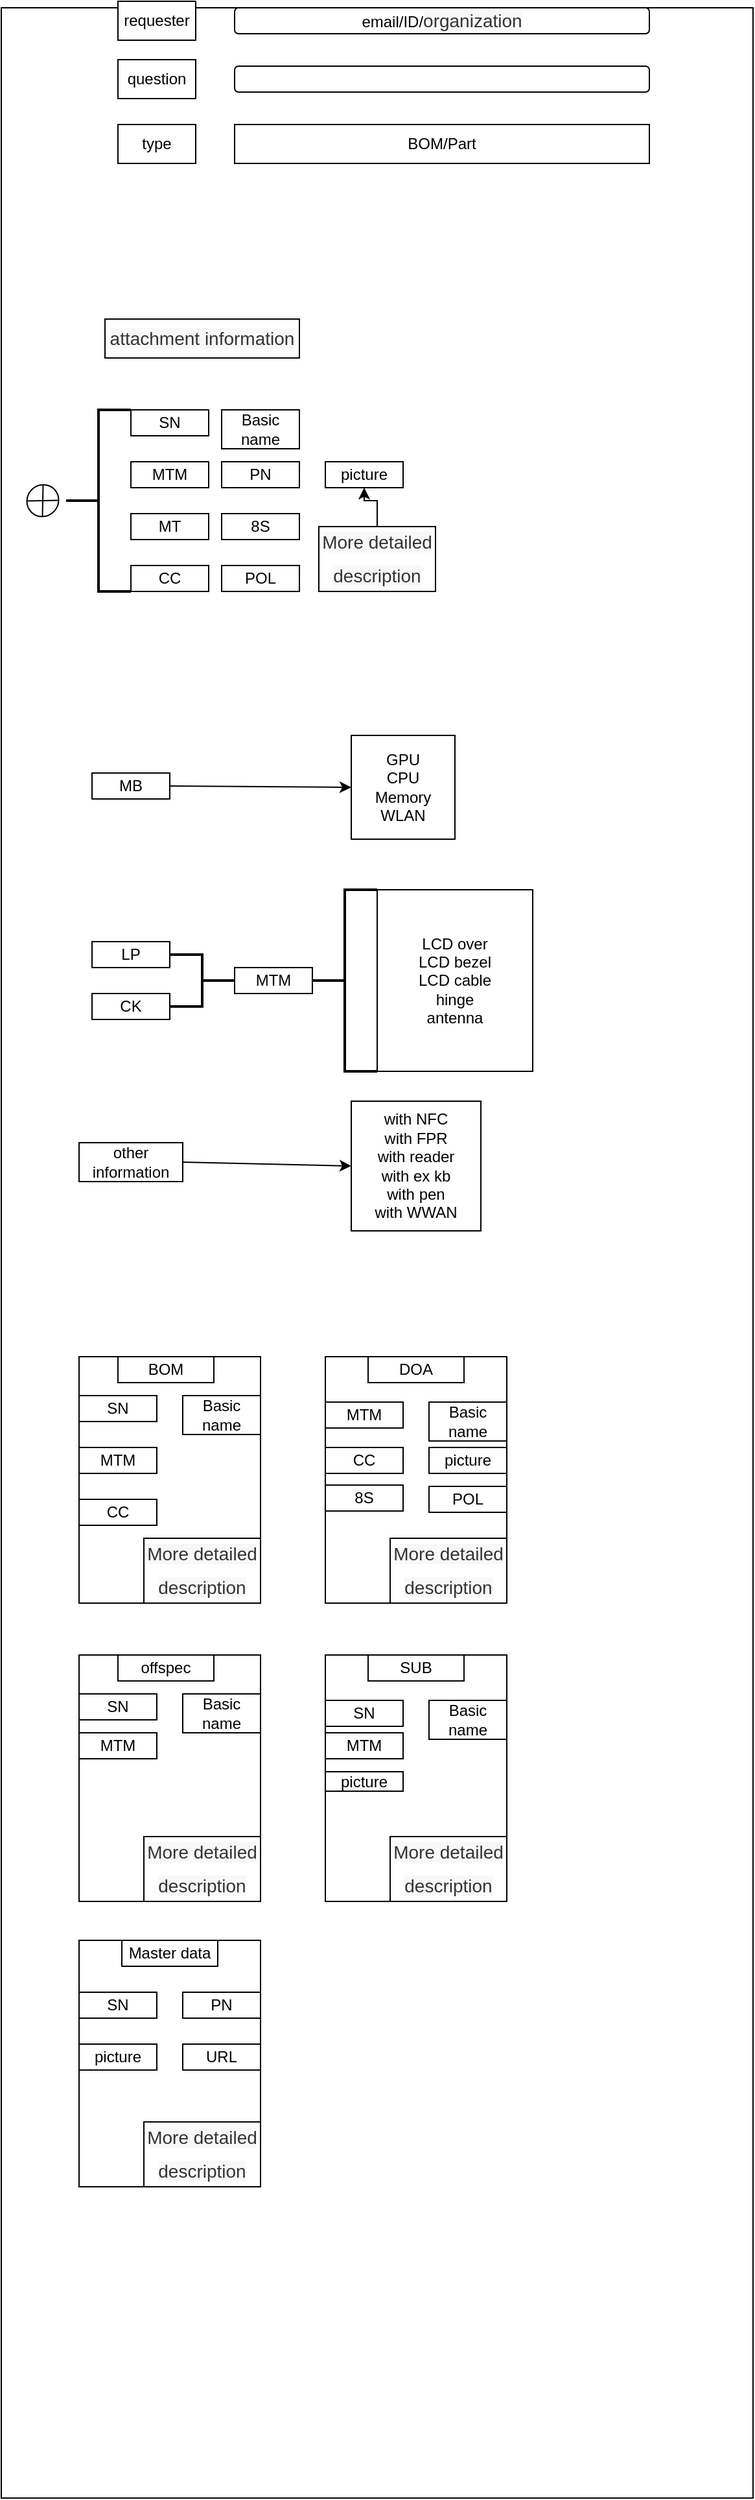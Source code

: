 <mxfile version="17.4.5" type="github">
  <diagram id="2mjPUPT9OZtOktFbePXb" name="Page-1">
    <mxGraphModel dx="782" dy="436" grid="1" gridSize="10" guides="1" tooltips="1" connect="1" arrows="1" fold="1" page="1" pageScale="1" pageWidth="827" pageHeight="1169" math="0" shadow="0">
      <root>
        <mxCell id="0" />
        <mxCell id="1" parent="0" />
        <mxCell id="X8UXNErv3cADNR00jeIR-2" value="" style="rounded=0;whiteSpace=wrap;html=1;" parent="1" vertex="1">
          <mxGeometry x="80" y="30" width="580" height="1920" as="geometry" />
        </mxCell>
        <mxCell id="X8UXNErv3cADNR00jeIR-3" value="email/ID/&lt;span style=&quot;color: rgb(51 , 51 , 51) ; font-family: &amp;#34;tahoma&amp;#34; , &amp;#34;microsoft yahei&amp;#34; , , , &amp;#34;malgun gothic&amp;#34; , sans-serif ; font-size: 14px ; line-height: 25.99px ; text-align: justify ; background-color: rgb(247 , 248 , 250)&quot;&gt;organization&lt;/span&gt;" style="rounded=1;whiteSpace=wrap;html=1;" parent="1" vertex="1">
          <mxGeometry x="260" y="30" width="320" height="20" as="geometry" />
        </mxCell>
        <mxCell id="X8UXNErv3cADNR00jeIR-5" value="requester" style="rounded=0;whiteSpace=wrap;html=1;" parent="1" vertex="1">
          <mxGeometry x="170" y="25" width="60" height="30" as="geometry" />
        </mxCell>
        <mxCell id="X8UXNErv3cADNR00jeIR-6" value="question" style="rounded=0;whiteSpace=wrap;html=1;" parent="1" vertex="1">
          <mxGeometry x="170" y="70" width="60" height="30" as="geometry" />
        </mxCell>
        <mxCell id="X8UXNErv3cADNR00jeIR-7" value="" style="rounded=1;whiteSpace=wrap;html=1;" parent="1" vertex="1">
          <mxGeometry x="260" y="75" width="320" height="20" as="geometry" />
        </mxCell>
        <mxCell id="X8UXNErv3cADNR00jeIR-8" value="type" style="rounded=0;whiteSpace=wrap;html=1;" parent="1" vertex="1">
          <mxGeometry x="170" y="120" width="60" height="30" as="geometry" />
        </mxCell>
        <mxCell id="X8UXNErv3cADNR00jeIR-9" value="&lt;span style=&quot;color: rgb(51 , 51 , 51) ; font-family: &amp;#34;tahoma&amp;#34; , &amp;#34;microsoft yahei&amp;#34; , , , &amp;#34;malgun gothic&amp;#34; , sans-serif ; font-size: 14px ; line-height: 25.99px ; text-align: justify ; background-color: rgb(247 , 248 , 250)&quot;&gt;attachment information&lt;/span&gt;" style="rounded=0;whiteSpace=wrap;html=1;" parent="1" vertex="1">
          <mxGeometry x="160" y="270" width="150" height="30" as="geometry" />
        </mxCell>
        <mxCell id="X8UXNErv3cADNR00jeIR-12" value="" style="verticalLabelPosition=bottom;verticalAlign=top;html=1;shape=mxgraph.flowchart.or;rotation=45;" parent="1" vertex="1">
          <mxGeometry x="100" y="397.5" width="24" height="25" as="geometry" />
        </mxCell>
        <mxCell id="X8UXNErv3cADNR00jeIR-14" value="" style="strokeWidth=2;html=1;shape=mxgraph.flowchart.annotation_2;align=left;labelPosition=right;pointerEvents=1;" parent="1" vertex="1">
          <mxGeometry x="130" y="340" width="50" height="140" as="geometry" />
        </mxCell>
        <mxCell id="Sz4HlU1IlZtaxrlrikUw-6" value="BOM/Part" style="rounded=0;whiteSpace=wrap;html=1;" parent="1" vertex="1">
          <mxGeometry x="260" y="120" width="320" height="30" as="geometry" />
        </mxCell>
        <mxCell id="Sz4HlU1IlZtaxrlrikUw-7" value="SN" style="rounded=0;whiteSpace=wrap;html=1;" parent="1" vertex="1">
          <mxGeometry x="180" y="340" width="60" height="20" as="geometry" />
        </mxCell>
        <mxCell id="Sz4HlU1IlZtaxrlrikUw-10" value="MTM" style="rounded=0;whiteSpace=wrap;html=1;" parent="1" vertex="1">
          <mxGeometry x="180" y="380" width="60" height="20" as="geometry" />
        </mxCell>
        <mxCell id="Sz4HlU1IlZtaxrlrikUw-11" value="MT" style="rounded=0;whiteSpace=wrap;html=1;" parent="1" vertex="1">
          <mxGeometry x="180" y="420" width="60" height="20" as="geometry" />
        </mxCell>
        <mxCell id="Sz4HlU1IlZtaxrlrikUw-12" value="CC" style="rounded=0;whiteSpace=wrap;html=1;" parent="1" vertex="1">
          <mxGeometry x="180" y="460" width="60" height="20" as="geometry" />
        </mxCell>
        <mxCell id="Sz4HlU1IlZtaxrlrikUw-14" value="Basic name" style="rounded=0;whiteSpace=wrap;html=1;" parent="1" vertex="1">
          <mxGeometry x="250" y="340" width="60" height="30" as="geometry" />
        </mxCell>
        <mxCell id="Sz4HlU1IlZtaxrlrikUw-18" value="PN" style="rounded=0;whiteSpace=wrap;html=1;" parent="1" vertex="1">
          <mxGeometry x="250" y="380" width="60" height="20" as="geometry" />
        </mxCell>
        <mxCell id="Sz4HlU1IlZtaxrlrikUw-19" value="8S" style="rounded=0;whiteSpace=wrap;html=1;" parent="1" vertex="1">
          <mxGeometry x="250" y="420" width="60" height="20" as="geometry" />
        </mxCell>
        <mxCell id="Sz4HlU1IlZtaxrlrikUw-20" value="POL" style="rounded=0;whiteSpace=wrap;html=1;" parent="1" vertex="1">
          <mxGeometry x="250" y="460" width="60" height="20" as="geometry" />
        </mxCell>
        <mxCell id="Sz4HlU1IlZtaxrlrikUw-21" value="picture&lt;span style=&quot;color: rgba(0 , 0 , 0 , 0) ; font-family: monospace ; font-size: 0px&quot;&gt;%3CmxGraphModel%3E%3Croot%3E%3CmxCell%20id%3D%220%22%2F%3E%3CmxCell%20id%3D%221%22%20parent%3D%220%22%2F%3E%3CmxCell%20id%3D%222%22%20value%3D%22%22%20style%3D%22rounded%3D0%3BwhiteSpace%3Dwrap%3Bhtml%3D1%3B%22%20vertex%3D%221%22%20parent%3D%221%22%3E%3CmxGeometry%20x%3D%22180%22%20y%3D%22340%22%20width%3D%2260%22%20height%3D%2220%22%20as%3D%22geometry%22%2F%3E%3C%2FmxCell%3E%3C%2Froot%3E%3C%2FmxGraphModel%3E&lt;/span&gt;" style="rounded=0;whiteSpace=wrap;html=1;" parent="1" vertex="1">
          <mxGeometry x="330" y="380" width="60" height="20" as="geometry" />
        </mxCell>
        <mxCell id="1SUWV0x7c3lr-zbClzyp-27" value="" style="edgeStyle=orthogonalEdgeStyle;rounded=0;orthogonalLoop=1;jettySize=auto;html=1;" edge="1" parent="1" source="Sz4HlU1IlZtaxrlrikUw-22" target="Sz4HlU1IlZtaxrlrikUw-21">
          <mxGeometry relative="1" as="geometry" />
        </mxCell>
        <mxCell id="Sz4HlU1IlZtaxrlrikUw-22" value="&lt;span style=&quot;color: rgb(51 , 51 , 51) ; font-family: &amp;#34;tahoma&amp;#34; , &amp;#34;microsoft yahei&amp;#34; , , , &amp;#34;malgun gothic&amp;#34; , sans-serif ; font-size: 14px ; line-height: 25.99px ; text-align: justify ; background-color: rgb(247 , 248 , 250)&quot;&gt;More detailed description&lt;/span&gt;" style="rounded=0;whiteSpace=wrap;html=1;" parent="1" vertex="1">
          <mxGeometry x="325" y="430" width="90" height="50" as="geometry" />
        </mxCell>
        <mxCell id="1SUWV0x7c3lr-zbClzyp-2" value="MB" style="rounded=0;whiteSpace=wrap;html=1;" vertex="1" parent="1">
          <mxGeometry x="150" y="620" width="60" height="20" as="geometry" />
        </mxCell>
        <mxCell id="1SUWV0x7c3lr-zbClzyp-3" value="LP" style="rounded=0;whiteSpace=wrap;html=1;" vertex="1" parent="1">
          <mxGeometry x="150" y="750" width="60" height="20" as="geometry" />
        </mxCell>
        <mxCell id="1SUWV0x7c3lr-zbClzyp-4" value="CK" style="rounded=0;whiteSpace=wrap;html=1;" vertex="1" parent="1">
          <mxGeometry x="150" y="790" width="60" height="20" as="geometry" />
        </mxCell>
        <mxCell id="1SUWV0x7c3lr-zbClzyp-5" value="other information" style="rounded=0;whiteSpace=wrap;html=1;" vertex="1" parent="1">
          <mxGeometry x="140" y="905" width="80" height="30" as="geometry" />
        </mxCell>
        <mxCell id="1SUWV0x7c3lr-zbClzyp-7" value="" style="strokeWidth=2;html=1;shape=mxgraph.flowchart.annotation_2;align=left;labelPosition=right;pointerEvents=1;rotation=-180;" vertex="1" parent="1">
          <mxGeometry x="210" y="760" width="50" height="40" as="geometry" />
        </mxCell>
        <mxCell id="1SUWV0x7c3lr-zbClzyp-8" value="MTM" style="rounded=0;whiteSpace=wrap;html=1;" vertex="1" parent="1">
          <mxGeometry x="260" y="770" width="60" height="20" as="geometry" />
        </mxCell>
        <mxCell id="1SUWV0x7c3lr-zbClzyp-9" value="" style="strokeWidth=2;html=1;shape=mxgraph.flowchart.annotation_2;align=left;labelPosition=right;pointerEvents=1;" vertex="1" parent="1">
          <mxGeometry x="320" y="710" width="50" height="140" as="geometry" />
        </mxCell>
        <mxCell id="1SUWV0x7c3lr-zbClzyp-10" value="LCD over&lt;br&gt;LCD bezel&lt;br&gt;LCD cable&lt;br&gt;hinge&lt;br&gt;antenna" style="rounded=0;whiteSpace=wrap;html=1;align=center;" vertex="1" parent="1">
          <mxGeometry x="370" y="710" width="120" height="140" as="geometry" />
        </mxCell>
        <mxCell id="1SUWV0x7c3lr-zbClzyp-12" value="" style="endArrow=classic;html=1;rounded=0;exitX=1;exitY=0.5;exitDx=0;exitDy=0;entryX=0;entryY=0.5;entryDx=0;entryDy=0;" edge="1" parent="1" source="1SUWV0x7c3lr-zbClzyp-2" target="1SUWV0x7c3lr-zbClzyp-13">
          <mxGeometry width="50" height="50" relative="1" as="geometry">
            <mxPoint x="380" y="750" as="sourcePoint" />
            <mxPoint x="430" y="700" as="targetPoint" />
          </mxGeometry>
        </mxCell>
        <mxCell id="1SUWV0x7c3lr-zbClzyp-13" value="GPU&lt;br&gt;CPU&lt;br&gt;Memory&lt;br&gt;WLAN" style="whiteSpace=wrap;html=1;aspect=fixed;" vertex="1" parent="1">
          <mxGeometry x="350" y="591" width="80" height="80" as="geometry" />
        </mxCell>
        <mxCell id="1SUWV0x7c3lr-zbClzyp-14" value="" style="endArrow=classic;html=1;rounded=0;exitX=1;exitY=0.5;exitDx=0;exitDy=0;entryX=0;entryY=0.5;entryDx=0;entryDy=0;" edge="1" parent="1" source="1SUWV0x7c3lr-zbClzyp-5" target="1SUWV0x7c3lr-zbClzyp-15">
          <mxGeometry width="50" height="50" relative="1" as="geometry">
            <mxPoint x="380" y="830" as="sourcePoint" />
            <mxPoint x="430" y="780" as="targetPoint" />
          </mxGeometry>
        </mxCell>
        <mxCell id="1SUWV0x7c3lr-zbClzyp-15" value="with NFC&lt;br&gt;with FPR&lt;br&gt;with reader&lt;br&gt;with ex kb&lt;br&gt;with pen&lt;br&gt;with WWAN" style="whiteSpace=wrap;html=1;aspect=fixed;" vertex="1" parent="1">
          <mxGeometry x="350" y="873" width="100" height="100" as="geometry" />
        </mxCell>
        <mxCell id="1SUWV0x7c3lr-zbClzyp-17" value="" style="rounded=0;whiteSpace=wrap;html=1;" vertex="1" parent="1">
          <mxGeometry x="140" y="1070" width="140" height="190" as="geometry" />
        </mxCell>
        <mxCell id="1SUWV0x7c3lr-zbClzyp-18" value="SN" style="rounded=0;whiteSpace=wrap;html=1;" vertex="1" parent="1">
          <mxGeometry x="140" y="1100" width="60" height="20" as="geometry" />
        </mxCell>
        <mxCell id="1SUWV0x7c3lr-zbClzyp-19" value="MTM" style="rounded=0;whiteSpace=wrap;html=1;" vertex="1" parent="1">
          <mxGeometry x="140" y="1140" width="60" height="20" as="geometry" />
        </mxCell>
        <mxCell id="1SUWV0x7c3lr-zbClzyp-20" value="CC" style="rounded=0;whiteSpace=wrap;html=1;" vertex="1" parent="1">
          <mxGeometry x="140" y="1180" width="60" height="20" as="geometry" />
        </mxCell>
        <mxCell id="1SUWV0x7c3lr-zbClzyp-21" value="Basic name" style="rounded=0;whiteSpace=wrap;html=1;" vertex="1" parent="1">
          <mxGeometry x="220" y="1100" width="60" height="30" as="geometry" />
        </mxCell>
        <mxCell id="1SUWV0x7c3lr-zbClzyp-22" value="&lt;span style=&quot;color: rgb(51 , 51 , 51) ; font-family: &amp;#34;tahoma&amp;#34; , &amp;#34;microsoft yahei&amp;#34; , , , &amp;#34;malgun gothic&amp;#34; , sans-serif ; font-size: 14px ; line-height: 25.99px ; text-align: justify ; background-color: rgb(247 , 248 , 250)&quot;&gt;More detailed description&lt;/span&gt;" style="rounded=0;whiteSpace=wrap;html=1;" vertex="1" parent="1">
          <mxGeometry x="190" y="1210" width="90" height="50" as="geometry" />
        </mxCell>
        <mxCell id="1SUWV0x7c3lr-zbClzyp-23" value="" style="rounded=0;whiteSpace=wrap;html=1;" vertex="1" parent="1">
          <mxGeometry x="330" y="1070" width="140" height="190" as="geometry" />
        </mxCell>
        <mxCell id="1SUWV0x7c3lr-zbClzyp-24" value="MTM" style="rounded=0;whiteSpace=wrap;html=1;" vertex="1" parent="1">
          <mxGeometry x="330" y="1105" width="60" height="20" as="geometry" />
        </mxCell>
        <mxCell id="1SUWV0x7c3lr-zbClzyp-25" value="CC" style="rounded=0;whiteSpace=wrap;html=1;" vertex="1" parent="1">
          <mxGeometry x="330" y="1140" width="60" height="20" as="geometry" />
        </mxCell>
        <mxCell id="1SUWV0x7c3lr-zbClzyp-26" value="Basic name" style="rounded=0;whiteSpace=wrap;html=1;" vertex="1" parent="1">
          <mxGeometry x="410" y="1105" width="60" height="30" as="geometry" />
        </mxCell>
        <mxCell id="1SUWV0x7c3lr-zbClzyp-28" value="picture&lt;span style=&quot;color: rgba(0 , 0 , 0 , 0) ; font-family: monospace ; font-size: 0px&quot;&gt;%3CmxGraphModel%3E%3Croot%3E%3CmxCell%20id%3D%220%22%2F%3E%3CmxCell%20id%3D%221%22%20parent%3D%220%22%2F%3E%3CmxCell%20id%3D%222%22%20value%3D%22%22%20style%3D%22rounded%3D0%3BwhiteSpace%3Dwrap%3Bhtml%3D1%3B%22%20vertex%3D%221%22%20parent%3D%221%22%3E%3CmxGeometry%20x%3D%22180%22%20y%3D%22340%22%20width%3D%2260%22%20height%3D%2220%22%20as%3D%22geometry%22%2F%3E%3C%2FmxCell%3E%3C%2Froot%3E%3C%2FmxGraphModel%3E&lt;/span&gt;" style="rounded=0;whiteSpace=wrap;html=1;" vertex="1" parent="1">
          <mxGeometry x="410" y="1140" width="60" height="20" as="geometry" />
        </mxCell>
        <mxCell id="1SUWV0x7c3lr-zbClzyp-29" value="8S" style="rounded=0;whiteSpace=wrap;html=1;" vertex="1" parent="1">
          <mxGeometry x="330" y="1169" width="60" height="20" as="geometry" />
        </mxCell>
        <mxCell id="1SUWV0x7c3lr-zbClzyp-31" value="POL" style="rounded=0;whiteSpace=wrap;html=1;" vertex="1" parent="1">
          <mxGeometry x="410" y="1170" width="60" height="20" as="geometry" />
        </mxCell>
        <mxCell id="1SUWV0x7c3lr-zbClzyp-32" value="DOA" style="rounded=0;whiteSpace=wrap;html=1;" vertex="1" parent="1">
          <mxGeometry x="363" y="1070" width="74" height="20" as="geometry" />
        </mxCell>
        <mxCell id="1SUWV0x7c3lr-zbClzyp-33" value="&lt;span style=&quot;color: rgb(51 , 51 , 51) ; font-family: &amp;#34;tahoma&amp;#34; , &amp;#34;microsoft yahei&amp;#34; , , , &amp;#34;malgun gothic&amp;#34; , sans-serif ; font-size: 14px ; line-height: 25.99px ; text-align: justify ; background-color: rgb(247 , 248 , 250)&quot;&gt;More detailed description&lt;/span&gt;" style="rounded=0;whiteSpace=wrap;html=1;" vertex="1" parent="1">
          <mxGeometry x="380" y="1210" width="90" height="50" as="geometry" />
        </mxCell>
        <mxCell id="1SUWV0x7c3lr-zbClzyp-34" value="" style="rounded=0;whiteSpace=wrap;html=1;" vertex="1" parent="1">
          <mxGeometry x="140" y="1300" width="140" height="190" as="geometry" />
        </mxCell>
        <mxCell id="1SUWV0x7c3lr-zbClzyp-35" value="SN" style="rounded=0;whiteSpace=wrap;html=1;" vertex="1" parent="1">
          <mxGeometry x="140" y="1100" width="60" height="20" as="geometry" />
        </mxCell>
        <mxCell id="1SUWV0x7c3lr-zbClzyp-36" value="SN" style="rounded=0;whiteSpace=wrap;html=1;" vertex="1" parent="1">
          <mxGeometry x="140" y="1330" width="60" height="20" as="geometry" />
        </mxCell>
        <mxCell id="1SUWV0x7c3lr-zbClzyp-38" value="MTM" style="rounded=0;whiteSpace=wrap;html=1;" vertex="1" parent="1">
          <mxGeometry x="140" y="1360" width="60" height="20" as="geometry" />
        </mxCell>
        <mxCell id="1SUWV0x7c3lr-zbClzyp-39" value="Basic name" style="rounded=0;whiteSpace=wrap;html=1;" vertex="1" parent="1">
          <mxGeometry x="220" y="1330" width="60" height="30" as="geometry" />
        </mxCell>
        <mxCell id="1SUWV0x7c3lr-zbClzyp-40" value="&lt;span style=&quot;color: rgb(51 , 51 , 51) ; font-family: &amp;#34;tahoma&amp;#34; , &amp;#34;microsoft yahei&amp;#34; , , , &amp;#34;malgun gothic&amp;#34; , sans-serif ; font-size: 14px ; line-height: 25.99px ; text-align: justify ; background-color: rgb(247 , 248 , 250)&quot;&gt;More detailed description&lt;/span&gt;" style="rounded=0;whiteSpace=wrap;html=1;" vertex="1" parent="1">
          <mxGeometry x="190" y="1440" width="90" height="50" as="geometry" />
        </mxCell>
        <mxCell id="1SUWV0x7c3lr-zbClzyp-42" value="offspec" style="rounded=0;whiteSpace=wrap;html=1;" vertex="1" parent="1">
          <mxGeometry x="170" y="1300" width="74" height="20" as="geometry" />
        </mxCell>
        <mxCell id="1SUWV0x7c3lr-zbClzyp-43" value="" style="rounded=0;whiteSpace=wrap;html=1;" vertex="1" parent="1">
          <mxGeometry x="330" y="1300" width="140" height="190" as="geometry" />
        </mxCell>
        <mxCell id="1SUWV0x7c3lr-zbClzyp-44" value="SUB" style="rounded=0;whiteSpace=wrap;html=1;" vertex="1" parent="1">
          <mxGeometry x="363" y="1300" width="74" height="20" as="geometry" />
        </mxCell>
        <mxCell id="1SUWV0x7c3lr-zbClzyp-46" value="SN" style="rounded=0;whiteSpace=wrap;html=1;" vertex="1" parent="1">
          <mxGeometry x="330" y="1335" width="60" height="20" as="geometry" />
        </mxCell>
        <mxCell id="1SUWV0x7c3lr-zbClzyp-48" value="Basic name" style="rounded=0;whiteSpace=wrap;html=1;" vertex="1" parent="1">
          <mxGeometry x="410" y="1335" width="60" height="30" as="geometry" />
        </mxCell>
        <mxCell id="1SUWV0x7c3lr-zbClzyp-50" value="picture&lt;span style=&quot;color: rgba(0 , 0 , 0 , 0) ; font-family: monospace ; font-size: 0px&quot;&gt;%3CmxGraphModel%3E%3Croot%3E%3CmxCell%20id%3D%220%22%2F%3E%3CmxCell%20id%3D%221%22%20parent%3D%220%22%2F%3E%3CmxCell%20id%3D%222%22%20value%3D%22%22%20style%3D%22rounded%3D0%3BwhiteSpace%3Dwrap%3Bhtml%3D1%3B%22%20vertex%3D%221%22%20parent%3D%221%22%3E%3CmxGeometry%20x%3D%22180%22%20y%3D%22340%22%20width%3D%2260%22%20height%3D%2220%22%20as%3D%22geometry%22%2F%3E%3C%2FmxCell%3E%3C%2Froot%3E%3C%2FmxGraphModel%3E&lt;/span&gt;" style="rounded=0;whiteSpace=wrap;html=1;" vertex="1" parent="1">
          <mxGeometry x="330" y="1390" width="60" height="15" as="geometry" />
        </mxCell>
        <mxCell id="1SUWV0x7c3lr-zbClzyp-51" value="&lt;span style=&quot;color: rgb(51 , 51 , 51) ; font-family: &amp;#34;tahoma&amp;#34; , &amp;#34;microsoft yahei&amp;#34; , , , &amp;#34;malgun gothic&amp;#34; , sans-serif ; font-size: 14px ; line-height: 25.99px ; text-align: justify ; background-color: rgb(247 , 248 , 250)&quot;&gt;More detailed description&lt;/span&gt;" style="rounded=0;whiteSpace=wrap;html=1;" vertex="1" parent="1">
          <mxGeometry x="380" y="1440" width="90" height="50" as="geometry" />
        </mxCell>
        <mxCell id="1SUWV0x7c3lr-zbClzyp-53" value="BOM" style="rounded=0;whiteSpace=wrap;html=1;" vertex="1" parent="1">
          <mxGeometry x="170" y="1070" width="74" height="20" as="geometry" />
        </mxCell>
        <mxCell id="1SUWV0x7c3lr-zbClzyp-54" value="" style="rounded=0;whiteSpace=wrap;html=1;" vertex="1" parent="1">
          <mxGeometry x="140" y="1520" width="140" height="190" as="geometry" />
        </mxCell>
        <mxCell id="1SUWV0x7c3lr-zbClzyp-56" value="Master data" style="rounded=0;whiteSpace=wrap;html=1;" vertex="1" parent="1">
          <mxGeometry x="173" y="1520" width="74" height="20" as="geometry" />
        </mxCell>
        <mxCell id="1SUWV0x7c3lr-zbClzyp-57" value="SN" style="rounded=0;whiteSpace=wrap;html=1;" vertex="1" parent="1">
          <mxGeometry x="140" y="1560" width="60" height="20" as="geometry" />
        </mxCell>
        <mxCell id="1SUWV0x7c3lr-zbClzyp-58" value="PN" style="rounded=0;whiteSpace=wrap;html=1;" vertex="1" parent="1">
          <mxGeometry x="220" y="1560" width="60" height="20" as="geometry" />
        </mxCell>
        <mxCell id="1SUWV0x7c3lr-zbClzyp-59" value="&lt;span style=&quot;color: rgb(51 , 51 , 51) ; font-family: &amp;#34;tahoma&amp;#34; , &amp;#34;microsoft yahei&amp;#34; , , , &amp;#34;malgun gothic&amp;#34; , sans-serif ; font-size: 14px ; line-height: 25.99px ; text-align: justify ; background-color: rgb(247 , 248 , 250)&quot;&gt;More detailed description&lt;/span&gt;" style="rounded=0;whiteSpace=wrap;html=1;" vertex="1" parent="1">
          <mxGeometry x="190" y="1660" width="90" height="50" as="geometry" />
        </mxCell>
        <mxCell id="1SUWV0x7c3lr-zbClzyp-60" value="picture&lt;span style=&quot;color: rgba(0 , 0 , 0 , 0) ; font-family: monospace ; font-size: 0px&quot;&gt;%3CmxGraphModel%3E%3Croot%3E%3CmxCell%20id%3D%220%22%2F%3E%3CmxCell%20id%3D%221%22%20parent%3D%220%22%2F%3E%3CmxCell%20id%3D%222%22%20value%3D%22%22%20style%3D%22rounded%3D0%3BwhiteSpace%3Dwrap%3Bhtml%3D1%3B%22%20vertex%3D%221%22%20parent%3D%221%22%3E%3CmxGeometry%20x%3D%22180%22%20y%3D%22340%22%20width%3D%2260%22%20height%3D%2220%22%20as%3D%22geometry%22%2F%3E%3C%2FmxCell%3E%3C%2Froot%3E%3C%2FmxGraphModel%3E&lt;/span&gt;" style="rounded=0;whiteSpace=wrap;html=1;" vertex="1" parent="1">
          <mxGeometry x="140" y="1600" width="60" height="20" as="geometry" />
        </mxCell>
        <mxCell id="1SUWV0x7c3lr-zbClzyp-61" value="URL" style="rounded=0;whiteSpace=wrap;html=1;" vertex="1" parent="1">
          <mxGeometry x="220" y="1600" width="60" height="20" as="geometry" />
        </mxCell>
        <mxCell id="1SUWV0x7c3lr-zbClzyp-62" value="MTM" style="rounded=0;whiteSpace=wrap;html=1;" vertex="1" parent="1">
          <mxGeometry x="330" y="1360" width="60" height="20" as="geometry" />
        </mxCell>
      </root>
    </mxGraphModel>
  </diagram>
</mxfile>
